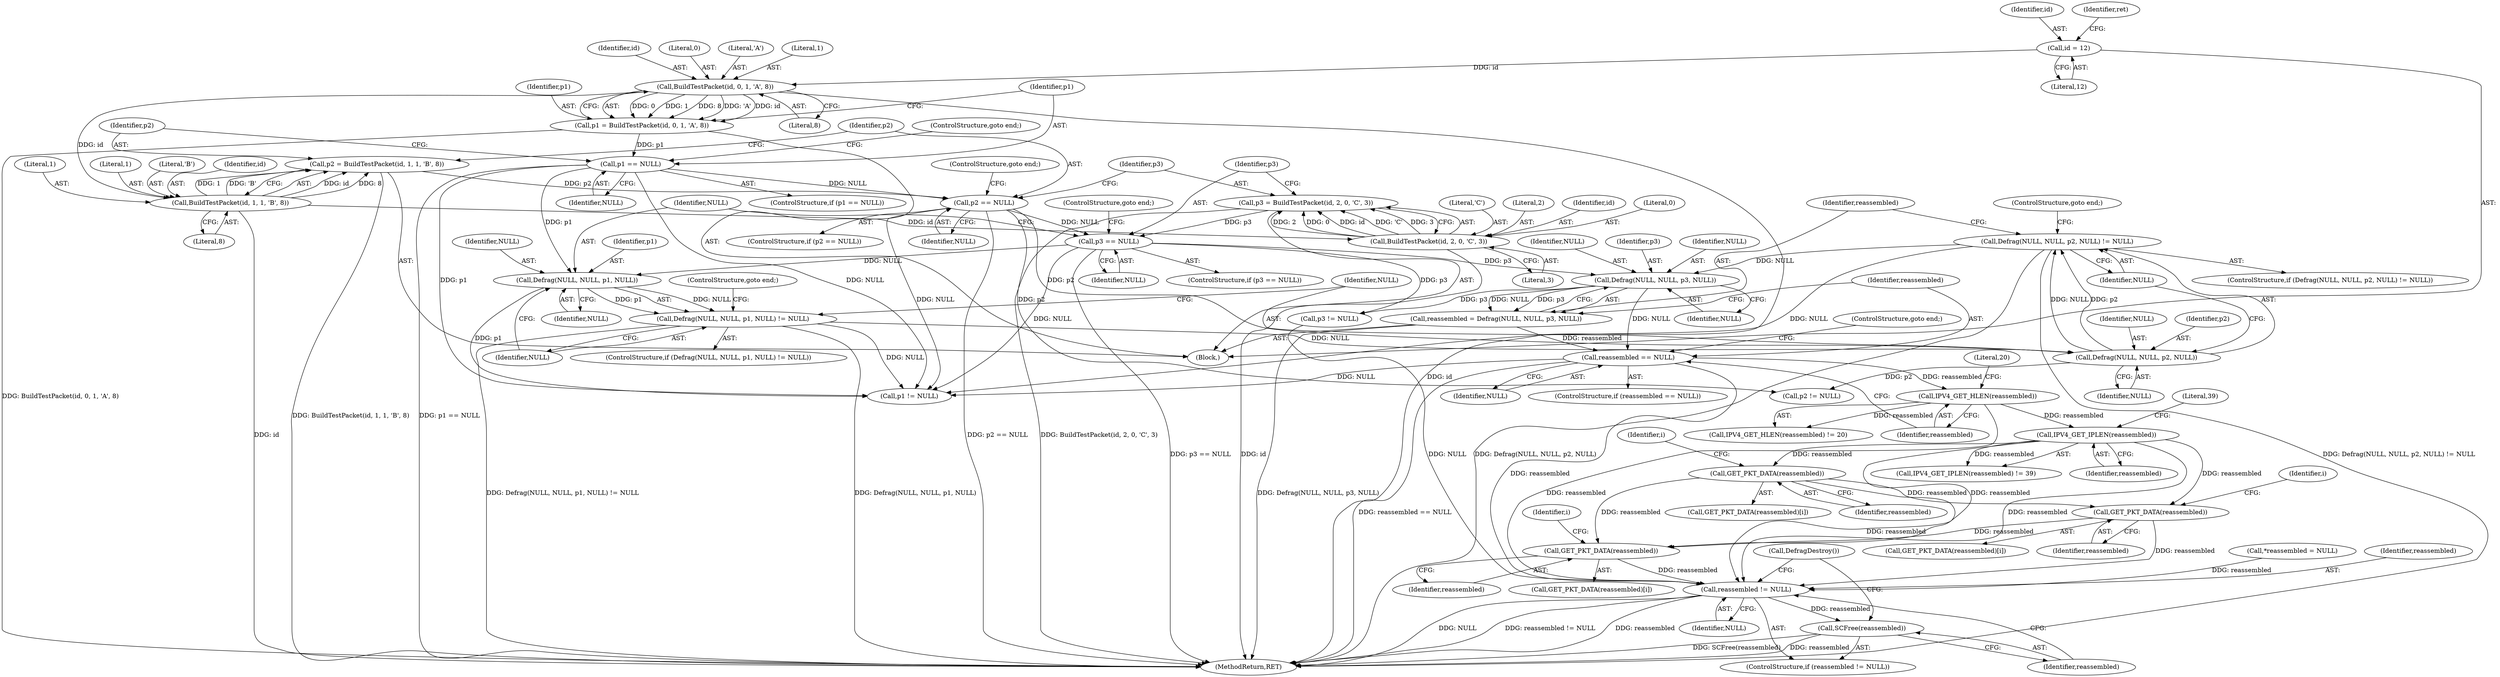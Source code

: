 digraph "1_suricata_4a04f814b15762eb446a5ead4d69d021512df6f8_4@pointer" {
"1000231" [label="(Call,GET_PKT_DATA(reassembled))"];
"1000211" [label="(Call,IPV4_GET_IPLEN(reassembled))"];
"1000204" [label="(Call,IPV4_GET_HLEN(reassembled))"];
"1000197" [label="(Call,reassembled == NULL)"];
"1000189" [label="(Call,reassembled = Defrag(NULL, NULL, p3, NULL))"];
"1000191" [label="(Call,Defrag(NULL, NULL, p3, NULL))"];
"1000181" [label="(Call,Defrag(NULL, NULL, p2, NULL) != NULL)"];
"1000182" [label="(Call,Defrag(NULL, NULL, p2, NULL))"];
"1000172" [label="(Call,Defrag(NULL, NULL, p1, NULL) != NULL)"];
"1000173" [label="(Call,Defrag(NULL, NULL, p1, NULL))"];
"1000167" [label="(Call,p3 == NULL)"];
"1000158" [label="(Call,p3 = BuildTestPacket(id, 2, 0, 'C', 3))"];
"1000160" [label="(Call,BuildTestPacket(id, 2, 0, 'C', 3))"];
"1000147" [label="(Call,BuildTestPacket(id, 1, 1, 'B', 8))"];
"1000134" [label="(Call,BuildTestPacket(id, 0, 1, 'A', 8))"];
"1000123" [label="(Call,id = 12)"];
"1000154" [label="(Call,p2 == NULL)"];
"1000145" [label="(Call,p2 = BuildTestPacket(id, 1, 1, 'B', 8))"];
"1000141" [label="(Call,p1 == NULL)"];
"1000132" [label="(Call,p1 = BuildTestPacket(id, 0, 1, 'A', 8))"];
"1000252" [label="(Call,GET_PKT_DATA(reassembled))"];
"1000273" [label="(Call,GET_PKT_DATA(reassembled))"];
"1000301" [label="(Call,reassembled != NULL)"];
"1000304" [label="(Call,SCFree(reassembled))"];
"1000195" [label="(Identifier,NULL)"];
"1000204" [label="(Call,IPV4_GET_HLEN(reassembled))"];
"1000172" [label="(Call,Defrag(NULL, NULL, p1, NULL) != NULL)"];
"1000178" [label="(Identifier,NULL)"];
"1000132" [label="(Call,p1 = BuildTestPacket(id, 0, 1, 'A', 8))"];
"1000105" [label="(Block,)"];
"1000180" [label="(ControlStructure,if (Defrag(NULL, NULL, p2, NULL) != NULL))"];
"1000251" [label="(Call,GET_PKT_DATA(reassembled)[i])"];
"1000196" [label="(ControlStructure,if (reassembled == NULL))"];
"1000162" [label="(Literal,2)"];
"1000194" [label="(Identifier,p3)"];
"1000175" [label="(Identifier,NULL)"];
"1000198" [label="(Identifier,reassembled)"];
"1000176" [label="(Identifier,p1)"];
"1000137" [label="(Literal,1)"];
"1000150" [label="(Literal,1)"];
"1000212" [label="(Identifier,reassembled)"];
"1000253" [label="(Identifier,reassembled)"];
"1000188" [label="(ControlStructure,goto end;)"];
"1000181" [label="(Call,Defrag(NULL, NULL, p2, NULL) != NULL)"];
"1000275" [label="(Identifier,i)"];
"1000154" [label="(Call,p2 == NULL)"];
"1000182" [label="(Call,Defrag(NULL, NULL, p2, NULL))"];
"1000152" [label="(Literal,8)"];
"1000165" [label="(Literal,3)"];
"1000309" [label="(MethodReturn,RET)"];
"1000289" [label="(Call,p2 != NULL)"];
"1000193" [label="(Identifier,NULL)"];
"1000151" [label="(Literal,'B')"];
"1000147" [label="(Call,BuildTestPacket(id, 1, 1, 'B', 8))"];
"1000148" [label="(Identifier,id)"];
"1000145" [label="(Call,p2 = BuildTestPacket(id, 1, 1, 'B', 8))"];
"1000177" [label="(Identifier,NULL)"];
"1000146" [label="(Identifier,p2)"];
"1000168" [label="(Identifier,p3)"];
"1000161" [label="(Identifier,id)"];
"1000304" [label="(Call,SCFree(reassembled))"];
"1000156" [label="(Identifier,NULL)"];
"1000133" [label="(Identifier,p1)"];
"1000273" [label="(Call,GET_PKT_DATA(reassembled))"];
"1000149" [label="(Literal,1)"];
"1000139" [label="(Literal,8)"];
"1000163" [label="(Literal,0)"];
"1000155" [label="(Identifier,p2)"];
"1000203" [label="(Call,IPV4_GET_HLEN(reassembled) != 20)"];
"1000191" [label="(Call,Defrag(NULL, NULL, p3, NULL))"];
"1000125" [label="(Literal,12)"];
"1000295" [label="(Call,p3 != NULL)"];
"1000192" [label="(Identifier,NULL)"];
"1000206" [label="(Literal,20)"];
"1000153" [label="(ControlStructure,if (p2 == NULL))"];
"1000230" [label="(Call,GET_PKT_DATA(reassembled)[i])"];
"1000187" [label="(Identifier,NULL)"];
"1000124" [label="(Identifier,id)"];
"1000233" [label="(Identifier,i)"];
"1000158" [label="(Call,p3 = BuildTestPacket(id, 2, 0, 'C', 3))"];
"1000305" [label="(Identifier,reassembled)"];
"1000232" [label="(Identifier,reassembled)"];
"1000274" [label="(Identifier,reassembled)"];
"1000164" [label="(Literal,'C')"];
"1000140" [label="(ControlStructure,if (p1 == NULL))"];
"1000171" [label="(ControlStructure,if (Defrag(NULL, NULL, p1, NULL) != NULL))"];
"1000129" [label="(Identifier,ret)"];
"1000135" [label="(Identifier,id)"];
"1000136" [label="(Literal,0)"];
"1000197" [label="(Call,reassembled == NULL)"];
"1000144" [label="(ControlStructure,goto end;)"];
"1000119" [label="(Call,*reassembled = NULL)"];
"1000184" [label="(Identifier,NULL)"];
"1000166" [label="(ControlStructure,if (p3 == NULL))"];
"1000272" [label="(Call,GET_PKT_DATA(reassembled)[i])"];
"1000143" [label="(Identifier,NULL)"];
"1000300" [label="(ControlStructure,if (reassembled != NULL))"];
"1000186" [label="(Identifier,NULL)"];
"1000170" [label="(ControlStructure,goto end;)"];
"1000190" [label="(Identifier,reassembled)"];
"1000283" [label="(Call,p1 != NULL)"];
"1000306" [label="(Call,DefragDestroy())"];
"1000160" [label="(Call,BuildTestPacket(id, 2, 0, 'C', 3))"];
"1000138" [label="(Literal,'A')"];
"1000301" [label="(Call,reassembled != NULL)"];
"1000185" [label="(Identifier,p2)"];
"1000157" [label="(ControlStructure,goto end;)"];
"1000211" [label="(Call,IPV4_GET_IPLEN(reassembled))"];
"1000179" [label="(ControlStructure,goto end;)"];
"1000183" [label="(Identifier,NULL)"];
"1000231" [label="(Call,GET_PKT_DATA(reassembled))"];
"1000201" [label="(ControlStructure,goto end;)"];
"1000303" [label="(Identifier,NULL)"];
"1000169" [label="(Identifier,NULL)"];
"1000199" [label="(Identifier,NULL)"];
"1000205" [label="(Identifier,reassembled)"];
"1000174" [label="(Identifier,NULL)"];
"1000210" [label="(Call,IPV4_GET_IPLEN(reassembled) != 39)"];
"1000159" [label="(Identifier,p3)"];
"1000142" [label="(Identifier,p1)"];
"1000213" [label="(Literal,39)"];
"1000252" [label="(Call,GET_PKT_DATA(reassembled))"];
"1000123" [label="(Call,id = 12)"];
"1000141" [label="(Call,p1 == NULL)"];
"1000302" [label="(Identifier,reassembled)"];
"1000254" [label="(Identifier,i)"];
"1000189" [label="(Call,reassembled = Defrag(NULL, NULL, p3, NULL))"];
"1000173" [label="(Call,Defrag(NULL, NULL, p1, NULL))"];
"1000167" [label="(Call,p3 == NULL)"];
"1000134" [label="(Call,BuildTestPacket(id, 0, 1, 'A', 8))"];
"1000231" -> "1000230"  [label="AST: "];
"1000231" -> "1000232"  [label="CFG: "];
"1000232" -> "1000231"  [label="AST: "];
"1000233" -> "1000231"  [label="CFG: "];
"1000211" -> "1000231"  [label="DDG: reassembled"];
"1000231" -> "1000252"  [label="DDG: reassembled"];
"1000231" -> "1000273"  [label="DDG: reassembled"];
"1000231" -> "1000301"  [label="DDG: reassembled"];
"1000211" -> "1000210"  [label="AST: "];
"1000211" -> "1000212"  [label="CFG: "];
"1000212" -> "1000211"  [label="AST: "];
"1000213" -> "1000211"  [label="CFG: "];
"1000211" -> "1000210"  [label="DDG: reassembled"];
"1000204" -> "1000211"  [label="DDG: reassembled"];
"1000211" -> "1000252"  [label="DDG: reassembled"];
"1000211" -> "1000273"  [label="DDG: reassembled"];
"1000211" -> "1000301"  [label="DDG: reassembled"];
"1000204" -> "1000203"  [label="AST: "];
"1000204" -> "1000205"  [label="CFG: "];
"1000205" -> "1000204"  [label="AST: "];
"1000206" -> "1000204"  [label="CFG: "];
"1000204" -> "1000203"  [label="DDG: reassembled"];
"1000197" -> "1000204"  [label="DDG: reassembled"];
"1000204" -> "1000301"  [label="DDG: reassembled"];
"1000197" -> "1000196"  [label="AST: "];
"1000197" -> "1000199"  [label="CFG: "];
"1000198" -> "1000197"  [label="AST: "];
"1000199" -> "1000197"  [label="AST: "];
"1000201" -> "1000197"  [label="CFG: "];
"1000205" -> "1000197"  [label="CFG: "];
"1000197" -> "1000309"  [label="DDG: reassembled == NULL"];
"1000189" -> "1000197"  [label="DDG: reassembled"];
"1000191" -> "1000197"  [label="DDG: NULL"];
"1000197" -> "1000283"  [label="DDG: NULL"];
"1000197" -> "1000301"  [label="DDG: reassembled"];
"1000189" -> "1000105"  [label="AST: "];
"1000189" -> "1000191"  [label="CFG: "];
"1000190" -> "1000189"  [label="AST: "];
"1000191" -> "1000189"  [label="AST: "];
"1000198" -> "1000189"  [label="CFG: "];
"1000189" -> "1000309"  [label="DDG: Defrag(NULL, NULL, p3, NULL)"];
"1000191" -> "1000189"  [label="DDG: NULL"];
"1000191" -> "1000189"  [label="DDG: p3"];
"1000191" -> "1000195"  [label="CFG: "];
"1000192" -> "1000191"  [label="AST: "];
"1000193" -> "1000191"  [label="AST: "];
"1000194" -> "1000191"  [label="AST: "];
"1000195" -> "1000191"  [label="AST: "];
"1000181" -> "1000191"  [label="DDG: NULL"];
"1000167" -> "1000191"  [label="DDG: p3"];
"1000191" -> "1000295"  [label="DDG: p3"];
"1000181" -> "1000180"  [label="AST: "];
"1000181" -> "1000187"  [label="CFG: "];
"1000182" -> "1000181"  [label="AST: "];
"1000187" -> "1000181"  [label="AST: "];
"1000188" -> "1000181"  [label="CFG: "];
"1000190" -> "1000181"  [label="CFG: "];
"1000181" -> "1000309"  [label="DDG: Defrag(NULL, NULL, p2, NULL)"];
"1000181" -> "1000309"  [label="DDG: Defrag(NULL, NULL, p2, NULL) != NULL"];
"1000182" -> "1000181"  [label="DDG: NULL"];
"1000182" -> "1000181"  [label="DDG: p2"];
"1000181" -> "1000283"  [label="DDG: NULL"];
"1000182" -> "1000186"  [label="CFG: "];
"1000183" -> "1000182"  [label="AST: "];
"1000184" -> "1000182"  [label="AST: "];
"1000185" -> "1000182"  [label="AST: "];
"1000186" -> "1000182"  [label="AST: "];
"1000187" -> "1000182"  [label="CFG: "];
"1000172" -> "1000182"  [label="DDG: NULL"];
"1000154" -> "1000182"  [label="DDG: p2"];
"1000182" -> "1000289"  [label="DDG: p2"];
"1000172" -> "1000171"  [label="AST: "];
"1000172" -> "1000178"  [label="CFG: "];
"1000173" -> "1000172"  [label="AST: "];
"1000178" -> "1000172"  [label="AST: "];
"1000179" -> "1000172"  [label="CFG: "];
"1000183" -> "1000172"  [label="CFG: "];
"1000172" -> "1000309"  [label="DDG: Defrag(NULL, NULL, p1, NULL) != NULL"];
"1000172" -> "1000309"  [label="DDG: Defrag(NULL, NULL, p1, NULL)"];
"1000173" -> "1000172"  [label="DDG: NULL"];
"1000173" -> "1000172"  [label="DDG: p1"];
"1000172" -> "1000283"  [label="DDG: NULL"];
"1000173" -> "1000177"  [label="CFG: "];
"1000174" -> "1000173"  [label="AST: "];
"1000175" -> "1000173"  [label="AST: "];
"1000176" -> "1000173"  [label="AST: "];
"1000177" -> "1000173"  [label="AST: "];
"1000178" -> "1000173"  [label="CFG: "];
"1000167" -> "1000173"  [label="DDG: NULL"];
"1000141" -> "1000173"  [label="DDG: p1"];
"1000173" -> "1000283"  [label="DDG: p1"];
"1000167" -> "1000166"  [label="AST: "];
"1000167" -> "1000169"  [label="CFG: "];
"1000168" -> "1000167"  [label="AST: "];
"1000169" -> "1000167"  [label="AST: "];
"1000170" -> "1000167"  [label="CFG: "];
"1000174" -> "1000167"  [label="CFG: "];
"1000167" -> "1000309"  [label="DDG: p3 == NULL"];
"1000158" -> "1000167"  [label="DDG: p3"];
"1000154" -> "1000167"  [label="DDG: NULL"];
"1000167" -> "1000283"  [label="DDG: NULL"];
"1000167" -> "1000295"  [label="DDG: p3"];
"1000158" -> "1000105"  [label="AST: "];
"1000158" -> "1000160"  [label="CFG: "];
"1000159" -> "1000158"  [label="AST: "];
"1000160" -> "1000158"  [label="AST: "];
"1000168" -> "1000158"  [label="CFG: "];
"1000158" -> "1000309"  [label="DDG: BuildTestPacket(id, 2, 0, 'C', 3)"];
"1000160" -> "1000158"  [label="DDG: 2"];
"1000160" -> "1000158"  [label="DDG: 0"];
"1000160" -> "1000158"  [label="DDG: id"];
"1000160" -> "1000158"  [label="DDG: 'C'"];
"1000160" -> "1000158"  [label="DDG: 3"];
"1000160" -> "1000165"  [label="CFG: "];
"1000161" -> "1000160"  [label="AST: "];
"1000162" -> "1000160"  [label="AST: "];
"1000163" -> "1000160"  [label="AST: "];
"1000164" -> "1000160"  [label="AST: "];
"1000165" -> "1000160"  [label="AST: "];
"1000160" -> "1000309"  [label="DDG: id"];
"1000147" -> "1000160"  [label="DDG: id"];
"1000147" -> "1000145"  [label="AST: "];
"1000147" -> "1000152"  [label="CFG: "];
"1000148" -> "1000147"  [label="AST: "];
"1000149" -> "1000147"  [label="AST: "];
"1000150" -> "1000147"  [label="AST: "];
"1000151" -> "1000147"  [label="AST: "];
"1000152" -> "1000147"  [label="AST: "];
"1000145" -> "1000147"  [label="CFG: "];
"1000147" -> "1000309"  [label="DDG: id"];
"1000147" -> "1000145"  [label="DDG: id"];
"1000147" -> "1000145"  [label="DDG: 8"];
"1000147" -> "1000145"  [label="DDG: 1"];
"1000147" -> "1000145"  [label="DDG: 'B'"];
"1000134" -> "1000147"  [label="DDG: id"];
"1000134" -> "1000132"  [label="AST: "];
"1000134" -> "1000139"  [label="CFG: "];
"1000135" -> "1000134"  [label="AST: "];
"1000136" -> "1000134"  [label="AST: "];
"1000137" -> "1000134"  [label="AST: "];
"1000138" -> "1000134"  [label="AST: "];
"1000139" -> "1000134"  [label="AST: "];
"1000132" -> "1000134"  [label="CFG: "];
"1000134" -> "1000309"  [label="DDG: id"];
"1000134" -> "1000132"  [label="DDG: 0"];
"1000134" -> "1000132"  [label="DDG: 1"];
"1000134" -> "1000132"  [label="DDG: 8"];
"1000134" -> "1000132"  [label="DDG: 'A'"];
"1000134" -> "1000132"  [label="DDG: id"];
"1000123" -> "1000134"  [label="DDG: id"];
"1000123" -> "1000105"  [label="AST: "];
"1000123" -> "1000125"  [label="CFG: "];
"1000124" -> "1000123"  [label="AST: "];
"1000125" -> "1000123"  [label="AST: "];
"1000129" -> "1000123"  [label="CFG: "];
"1000154" -> "1000153"  [label="AST: "];
"1000154" -> "1000156"  [label="CFG: "];
"1000155" -> "1000154"  [label="AST: "];
"1000156" -> "1000154"  [label="AST: "];
"1000157" -> "1000154"  [label="CFG: "];
"1000159" -> "1000154"  [label="CFG: "];
"1000154" -> "1000309"  [label="DDG: p2 == NULL"];
"1000145" -> "1000154"  [label="DDG: p2"];
"1000141" -> "1000154"  [label="DDG: NULL"];
"1000154" -> "1000283"  [label="DDG: NULL"];
"1000154" -> "1000289"  [label="DDG: p2"];
"1000145" -> "1000105"  [label="AST: "];
"1000146" -> "1000145"  [label="AST: "];
"1000155" -> "1000145"  [label="CFG: "];
"1000145" -> "1000309"  [label="DDG: BuildTestPacket(id, 1, 1, 'B', 8)"];
"1000141" -> "1000140"  [label="AST: "];
"1000141" -> "1000143"  [label="CFG: "];
"1000142" -> "1000141"  [label="AST: "];
"1000143" -> "1000141"  [label="AST: "];
"1000144" -> "1000141"  [label="CFG: "];
"1000146" -> "1000141"  [label="CFG: "];
"1000141" -> "1000309"  [label="DDG: p1 == NULL"];
"1000132" -> "1000141"  [label="DDG: p1"];
"1000141" -> "1000283"  [label="DDG: p1"];
"1000141" -> "1000283"  [label="DDG: NULL"];
"1000132" -> "1000105"  [label="AST: "];
"1000133" -> "1000132"  [label="AST: "];
"1000142" -> "1000132"  [label="CFG: "];
"1000132" -> "1000309"  [label="DDG: BuildTestPacket(id, 0, 1, 'A', 8)"];
"1000252" -> "1000251"  [label="AST: "];
"1000252" -> "1000253"  [label="CFG: "];
"1000253" -> "1000252"  [label="AST: "];
"1000254" -> "1000252"  [label="CFG: "];
"1000252" -> "1000273"  [label="DDG: reassembled"];
"1000252" -> "1000301"  [label="DDG: reassembled"];
"1000273" -> "1000272"  [label="AST: "];
"1000273" -> "1000274"  [label="CFG: "];
"1000274" -> "1000273"  [label="AST: "];
"1000275" -> "1000273"  [label="CFG: "];
"1000273" -> "1000301"  [label="DDG: reassembled"];
"1000301" -> "1000300"  [label="AST: "];
"1000301" -> "1000303"  [label="CFG: "];
"1000302" -> "1000301"  [label="AST: "];
"1000303" -> "1000301"  [label="AST: "];
"1000305" -> "1000301"  [label="CFG: "];
"1000306" -> "1000301"  [label="CFG: "];
"1000301" -> "1000309"  [label="DDG: NULL"];
"1000301" -> "1000309"  [label="DDG: reassembled != NULL"];
"1000301" -> "1000309"  [label="DDG: reassembled"];
"1000119" -> "1000301"  [label="DDG: reassembled"];
"1000295" -> "1000301"  [label="DDG: NULL"];
"1000301" -> "1000304"  [label="DDG: reassembled"];
"1000304" -> "1000300"  [label="AST: "];
"1000304" -> "1000305"  [label="CFG: "];
"1000305" -> "1000304"  [label="AST: "];
"1000306" -> "1000304"  [label="CFG: "];
"1000304" -> "1000309"  [label="DDG: SCFree(reassembled)"];
"1000304" -> "1000309"  [label="DDG: reassembled"];
}
